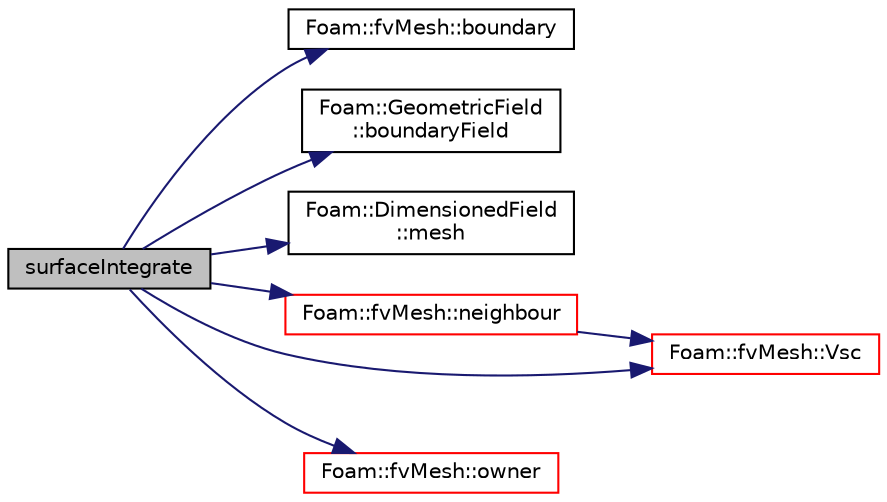 digraph "surfaceIntegrate"
{
  bgcolor="transparent";
  edge [fontname="Helvetica",fontsize="10",labelfontname="Helvetica",labelfontsize="10"];
  node [fontname="Helvetica",fontsize="10",shape=record];
  rankdir="LR";
  Node25394 [label="surfaceIntegrate",height=0.2,width=0.4,color="black", fillcolor="grey75", style="filled", fontcolor="black"];
  Node25394 -> Node25395 [color="midnightblue",fontsize="10",style="solid",fontname="Helvetica"];
  Node25395 [label="Foam::fvMesh::boundary",height=0.2,width=0.4,color="black",URL="$a23593.html#a1fc8b179063cf5d6805da64ff1975126",tooltip="Return reference to boundary mesh. "];
  Node25394 -> Node25396 [color="midnightblue",fontsize="10",style="solid",fontname="Helvetica"];
  Node25396 [label="Foam::GeometricField\l::boundaryField",height=0.2,width=0.4,color="black",URL="$a23249.html#a9ff7de36fba06b4f4f77a75142ad72b6",tooltip="Return const-reference to the boundary field. "];
  Node25394 -> Node25397 [color="midnightblue",fontsize="10",style="solid",fontname="Helvetica"];
  Node25397 [label="Foam::DimensionedField\l::mesh",height=0.2,width=0.4,color="black",URL="$a27497.html#a8f1110830348a1448a14ab5e3cf47e3b",tooltip="Return mesh. "];
  Node25394 -> Node25398 [color="midnightblue",fontsize="10",style="solid",fontname="Helvetica"];
  Node25398 [label="Foam::fvMesh::neighbour",height=0.2,width=0.4,color="red",URL="$a23593.html#aab1a7f2af09b33005a527e107c7b3fad",tooltip="Internal face neighbour. "];
  Node25398 -> Node25587 [color="midnightblue",fontsize="10",style="solid",fontname="Helvetica"];
  Node25587 [label="Foam::fvMesh::Vsc",height=0.2,width=0.4,color="red",URL="$a23593.html#aee52037975b3ce76020c7d18ce035d43",tooltip="Return sub-cycle cell volumes. "];
  Node25394 -> Node25413 [color="midnightblue",fontsize="10",style="solid",fontname="Helvetica"];
  Node25413 [label="Foam::fvMesh::owner",height=0.2,width=0.4,color="red",URL="$a23593.html#a16e7eb254c4fd2d1d7ac4d5d71f6c9f9",tooltip="Internal face owner. "];
  Node25394 -> Node25587 [color="midnightblue",fontsize="10",style="solid",fontname="Helvetica"];
}
